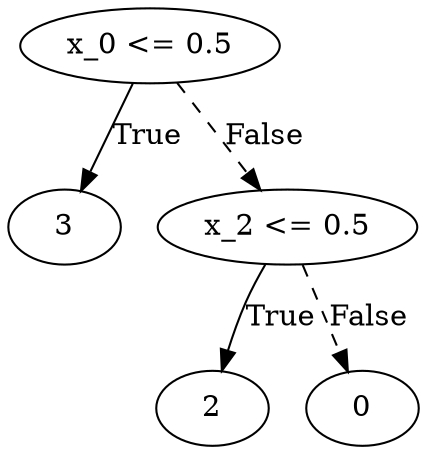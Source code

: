 digraph {
0 [label="x_0 <= 0.5"];
1 [label="3"];
0 -> 1 [label="True"];
2 [label="x_2 <= 0.5"];
3 [label="2"];
2 -> 3 [label="True"];
4 [label="0"];
2 -> 4 [style="dashed", label="False"];
0 -> 2 [style="dashed", label="False"];

}